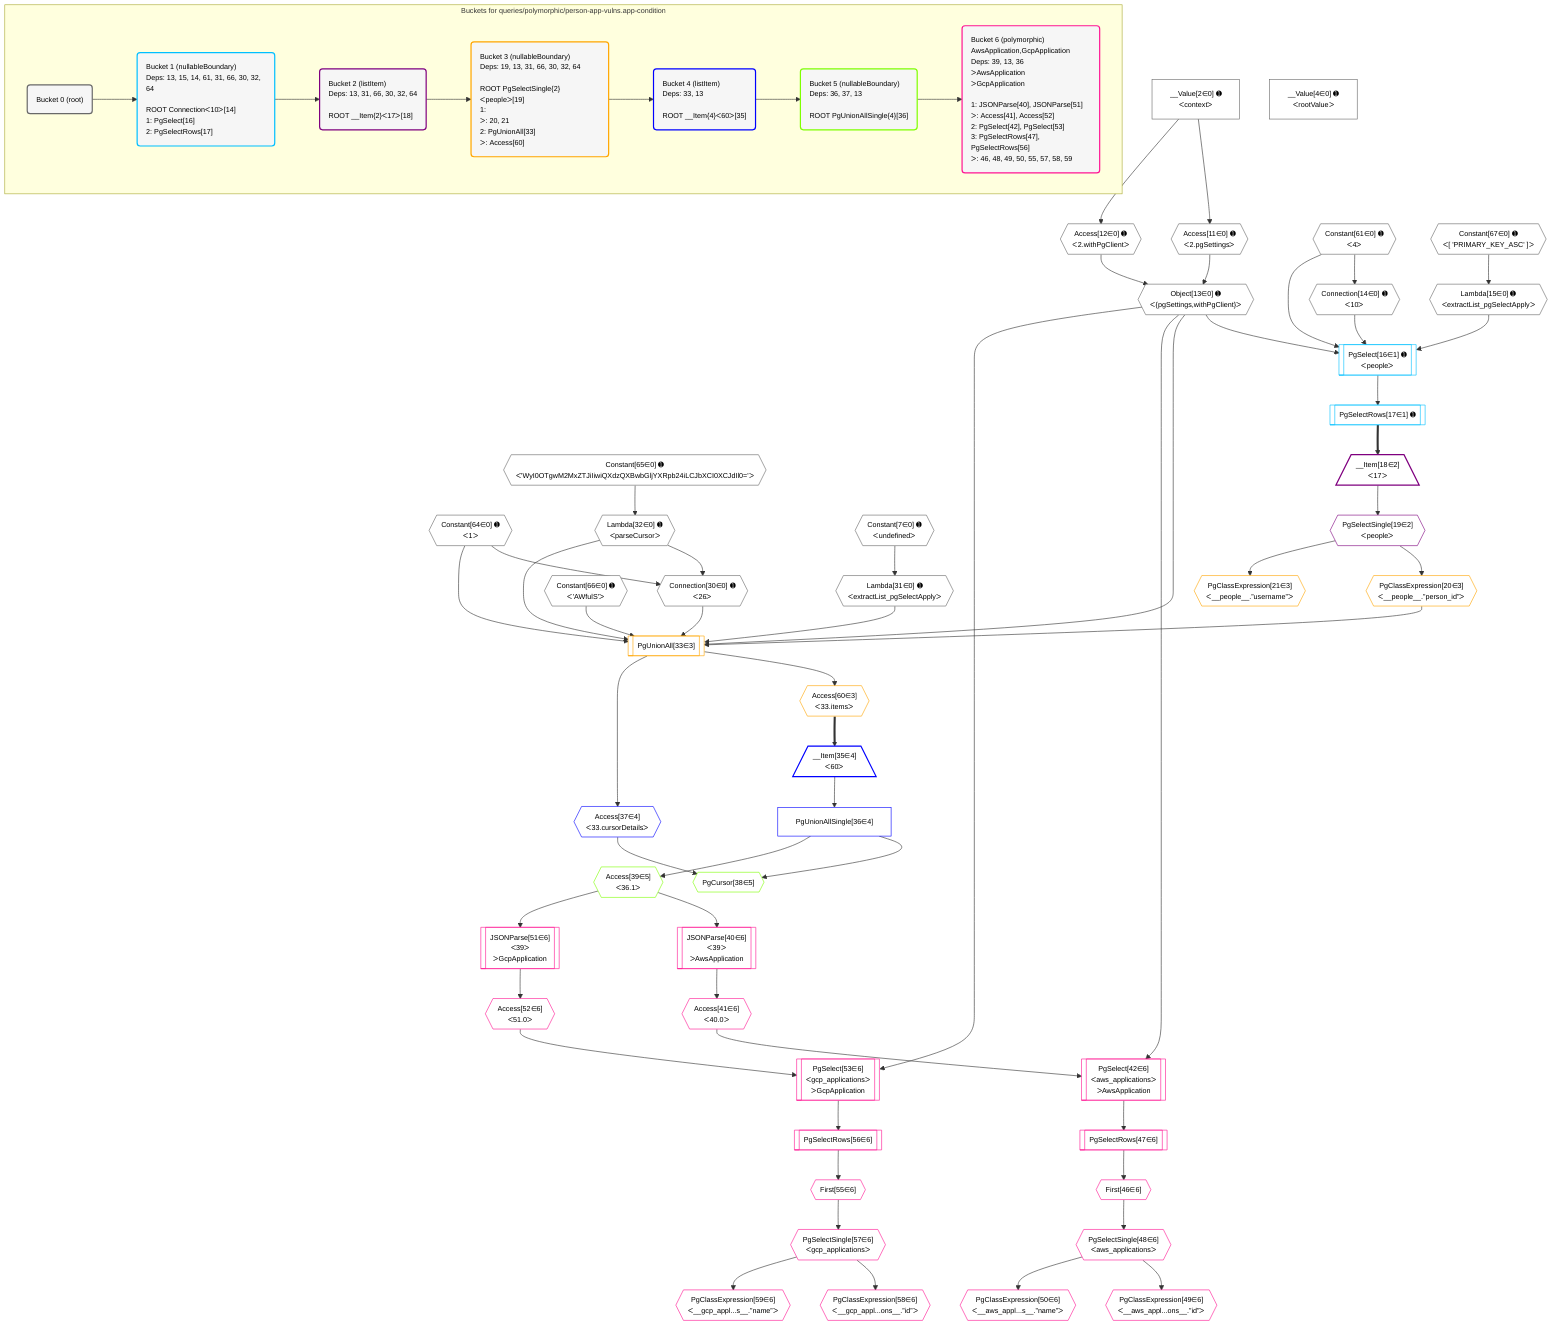 %%{init: {'themeVariables': { 'fontSize': '12px'}}}%%
graph TD
    classDef path fill:#eee,stroke:#000,color:#000
    classDef plan fill:#fff,stroke-width:1px,color:#000
    classDef itemplan fill:#fff,stroke-width:2px,color:#000
    classDef unbatchedplan fill:#dff,stroke-width:1px,color:#000
    classDef sideeffectplan fill:#fcc,stroke-width:2px,color:#000
    classDef bucket fill:#f6f6f6,color:#000,stroke-width:2px,text-align:left


    %% plan dependencies
    Object13{{"Object[13∈0] ➊<br />ᐸ{pgSettings,withPgClient}ᐳ"}}:::plan
    Access11{{"Access[11∈0] ➊<br />ᐸ2.pgSettingsᐳ"}}:::plan
    Access12{{"Access[12∈0] ➊<br />ᐸ2.withPgClientᐳ"}}:::plan
    Access11 & Access12 --> Object13
    Connection30{{"Connection[30∈0] ➊<br />ᐸ26ᐳ"}}:::plan
    Constant64{{"Constant[64∈0] ➊<br />ᐸ1ᐳ"}}:::plan
    Lambda32{{"Lambda[32∈0] ➊<br />ᐸparseCursorᐳ"}}:::plan
    Constant64 & Lambda32 --> Connection30
    __Value2["__Value[2∈0] ➊<br />ᐸcontextᐳ"]:::plan
    __Value2 --> Access11
    __Value2 --> Access12
    Connection14{{"Connection[14∈0] ➊<br />ᐸ10ᐳ"}}:::plan
    Constant61{{"Constant[61∈0] ➊<br />ᐸ4ᐳ"}}:::plan
    Constant61 --> Connection14
    Lambda15{{"Lambda[15∈0] ➊<br />ᐸextractList_pgSelectApplyᐳ"}}:::plan
    Constant67{{"Constant[67∈0] ➊<br />ᐸ[ 'PRIMARY_KEY_ASC' ]ᐳ"}}:::plan
    Constant67 --> Lambda15
    Lambda31{{"Lambda[31∈0] ➊<br />ᐸextractList_pgSelectApplyᐳ"}}:::plan
    Constant7{{"Constant[7∈0] ➊<br />ᐸundefinedᐳ"}}:::plan
    Constant7 --> Lambda31
    Constant65{{"Constant[65∈0] ➊<br />ᐸ'WyI0OTgwM2MxZTJiIiwiQXdzQXBwbGljYXRpb24iLCJbXCI0XCJdIl0='ᐳ"}}:::plan
    Constant65 --> Lambda32
    __Value4["__Value[4∈0] ➊<br />ᐸrootValueᐳ"]:::plan
    Constant66{{"Constant[66∈0] ➊<br />ᐸ'AWfulS'ᐳ"}}:::plan
    PgSelect16[["PgSelect[16∈1] ➊<br />ᐸpeopleᐳ"]]:::plan
    Object13 & Lambda15 & Connection14 & Constant61 --> PgSelect16
    PgSelectRows17[["PgSelectRows[17∈1] ➊"]]:::plan
    PgSelect16 --> PgSelectRows17
    __Item18[/"__Item[18∈2]<br />ᐸ17ᐳ"\]:::itemplan
    PgSelectRows17 ==> __Item18
    PgSelectSingle19{{"PgSelectSingle[19∈2]<br />ᐸpeopleᐳ"}}:::plan
    __Item18 --> PgSelectSingle19
    PgUnionAll33[["PgUnionAll[33∈3]"]]:::plan
    PgClassExpression20{{"PgClassExpression[20∈3]<br />ᐸ__people__.”person_id”ᐳ"}}:::plan
    Object13 & PgClassExpression20 & Lambda31 & Constant66 & Connection30 & Lambda32 & Constant64 --> PgUnionAll33
    PgSelectSingle19 --> PgClassExpression20
    PgClassExpression21{{"PgClassExpression[21∈3]<br />ᐸ__people__.”username”ᐳ"}}:::plan
    PgSelectSingle19 --> PgClassExpression21
    Access60{{"Access[60∈3]<br />ᐸ33.itemsᐳ"}}:::plan
    PgUnionAll33 --> Access60
    __Item35[/"__Item[35∈4]<br />ᐸ60ᐳ"\]:::itemplan
    Access60 ==> __Item35
    PgUnionAllSingle36["PgUnionAllSingle[36∈4]"]:::plan
    __Item35 --> PgUnionAllSingle36
    Access37{{"Access[37∈4]<br />ᐸ33.cursorDetailsᐳ"}}:::plan
    PgUnionAll33 --> Access37
    PgCursor38{{"PgCursor[38∈5]"}}:::plan
    PgUnionAllSingle36 & Access37 --> PgCursor38
    Access39{{"Access[39∈5]<br />ᐸ36.1ᐳ"}}:::plan
    PgUnionAllSingle36 --> Access39
    PgSelect42[["PgSelect[42∈6]<br />ᐸaws_applicationsᐳ<br />ᐳAwsApplication"]]:::plan
    Access41{{"Access[41∈6]<br />ᐸ40.0ᐳ"}}:::plan
    Object13 & Access41 --> PgSelect42
    PgSelect53[["PgSelect[53∈6]<br />ᐸgcp_applicationsᐳ<br />ᐳGcpApplication"]]:::plan
    Access52{{"Access[52∈6]<br />ᐸ51.0ᐳ"}}:::plan
    Object13 & Access52 --> PgSelect53
    JSONParse40[["JSONParse[40∈6]<br />ᐸ39ᐳ<br />ᐳAwsApplication"]]:::plan
    Access39 --> JSONParse40
    JSONParse40 --> Access41
    First46{{"First[46∈6]"}}:::plan
    PgSelectRows47[["PgSelectRows[47∈6]"]]:::plan
    PgSelectRows47 --> First46
    PgSelect42 --> PgSelectRows47
    PgSelectSingle48{{"PgSelectSingle[48∈6]<br />ᐸaws_applicationsᐳ"}}:::plan
    First46 --> PgSelectSingle48
    PgClassExpression49{{"PgClassExpression[49∈6]<br />ᐸ__aws_appl...ons__.”id”ᐳ"}}:::plan
    PgSelectSingle48 --> PgClassExpression49
    PgClassExpression50{{"PgClassExpression[50∈6]<br />ᐸ__aws_appl...s__.”name”ᐳ"}}:::plan
    PgSelectSingle48 --> PgClassExpression50
    JSONParse51[["JSONParse[51∈6]<br />ᐸ39ᐳ<br />ᐳGcpApplication"]]:::plan
    Access39 --> JSONParse51
    JSONParse51 --> Access52
    First55{{"First[55∈6]"}}:::plan
    PgSelectRows56[["PgSelectRows[56∈6]"]]:::plan
    PgSelectRows56 --> First55
    PgSelect53 --> PgSelectRows56
    PgSelectSingle57{{"PgSelectSingle[57∈6]<br />ᐸgcp_applicationsᐳ"}}:::plan
    First55 --> PgSelectSingle57
    PgClassExpression58{{"PgClassExpression[58∈6]<br />ᐸ__gcp_appl...ons__.”id”ᐳ"}}:::plan
    PgSelectSingle57 --> PgClassExpression58
    PgClassExpression59{{"PgClassExpression[59∈6]<br />ᐸ__gcp_appl...s__.”name”ᐳ"}}:::plan
    PgSelectSingle57 --> PgClassExpression59

    %% define steps

    subgraph "Buckets for queries/polymorphic/person-app-vulns.app-condition"
    Bucket0("Bucket 0 (root)"):::bucket
    classDef bucket0 stroke:#696969
    class Bucket0,__Value2,__Value4,Constant7,Access11,Access12,Object13,Connection14,Lambda15,Connection30,Lambda31,Lambda32,Constant61,Constant64,Constant65,Constant66,Constant67 bucket0
    Bucket1("Bucket 1 (nullableBoundary)<br />Deps: 13, 15, 14, 61, 31, 66, 30, 32, 64<br /><br />ROOT Connectionᐸ10ᐳ[14]<br />1: PgSelect[16]<br />2: PgSelectRows[17]"):::bucket
    classDef bucket1 stroke:#00bfff
    class Bucket1,PgSelect16,PgSelectRows17 bucket1
    Bucket2("Bucket 2 (listItem)<br />Deps: 13, 31, 66, 30, 32, 64<br /><br />ROOT __Item{2}ᐸ17ᐳ[18]"):::bucket
    classDef bucket2 stroke:#7f007f
    class Bucket2,__Item18,PgSelectSingle19 bucket2
    Bucket3("Bucket 3 (nullableBoundary)<br />Deps: 19, 13, 31, 66, 30, 32, 64<br /><br />ROOT PgSelectSingle{2}ᐸpeopleᐳ[19]<br />1: <br />ᐳ: 20, 21<br />2: PgUnionAll[33]<br />ᐳ: Access[60]"):::bucket
    classDef bucket3 stroke:#ffa500
    class Bucket3,PgClassExpression20,PgClassExpression21,PgUnionAll33,Access60 bucket3
    Bucket4("Bucket 4 (listItem)<br />Deps: 33, 13<br /><br />ROOT __Item{4}ᐸ60ᐳ[35]"):::bucket
    classDef bucket4 stroke:#0000ff
    class Bucket4,__Item35,PgUnionAllSingle36,Access37 bucket4
    Bucket5("Bucket 5 (nullableBoundary)<br />Deps: 36, 37, 13<br /><br />ROOT PgUnionAllSingle{4}[36]"):::bucket
    classDef bucket5 stroke:#7fff00
    class Bucket5,PgCursor38,Access39 bucket5
    Bucket6("Bucket 6 (polymorphic)<br />AwsApplication,GcpApplication<br />Deps: 39, 13, 36<br />ᐳAwsApplication<br />ᐳGcpApplication<br /><br />1: JSONParse[40], JSONParse[51]<br />ᐳ: Access[41], Access[52]<br />2: PgSelect[42], PgSelect[53]<br />3: PgSelectRows[47], PgSelectRows[56]<br />ᐳ: 46, 48, 49, 50, 55, 57, 58, 59"):::bucket
    classDef bucket6 stroke:#ff1493
    class Bucket6,JSONParse40,Access41,PgSelect42,First46,PgSelectRows47,PgSelectSingle48,PgClassExpression49,PgClassExpression50,JSONParse51,Access52,PgSelect53,First55,PgSelectRows56,PgSelectSingle57,PgClassExpression58,PgClassExpression59 bucket6
    Bucket0 --> Bucket1
    Bucket1 --> Bucket2
    Bucket2 --> Bucket3
    Bucket3 --> Bucket4
    Bucket4 --> Bucket5
    Bucket5 --> Bucket6
    end